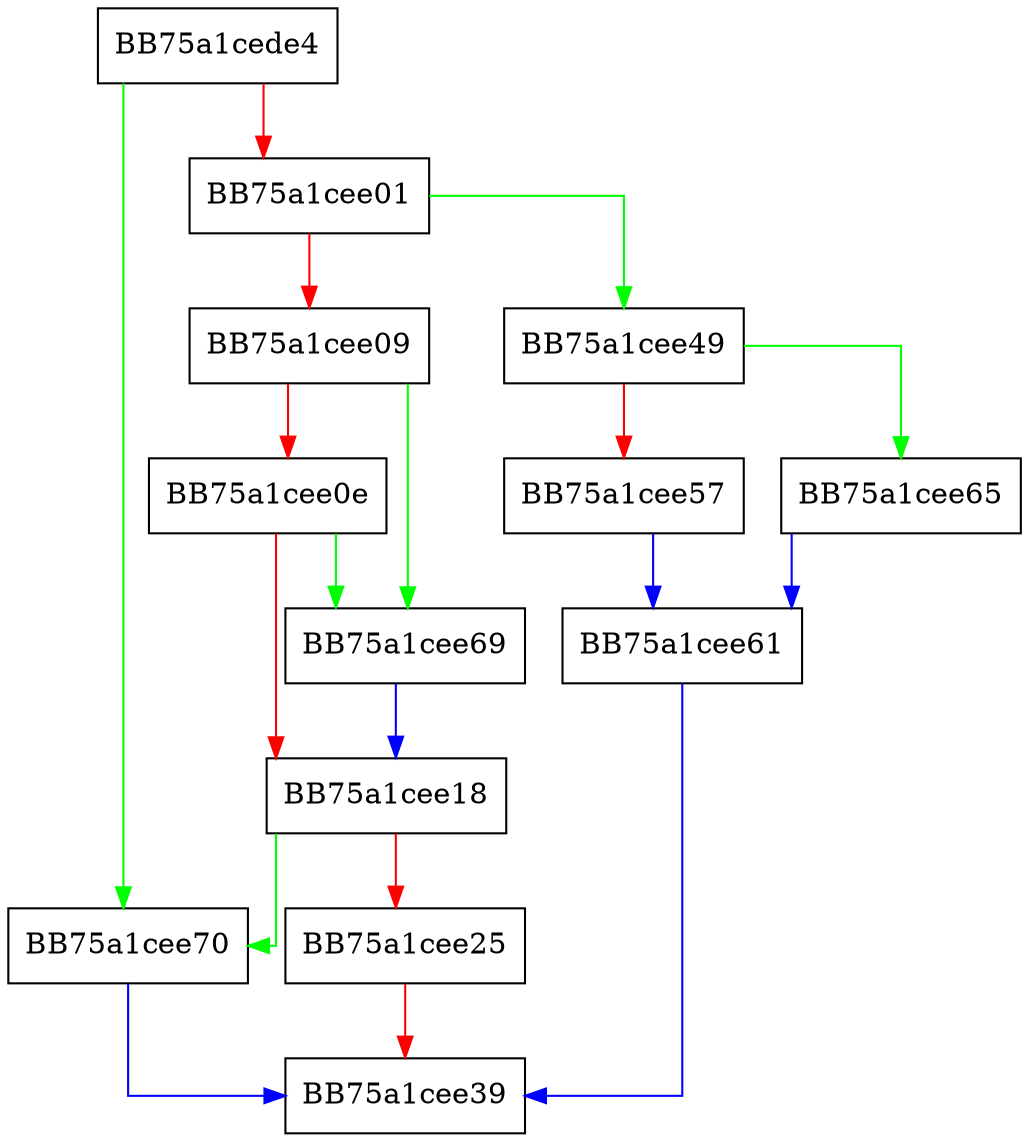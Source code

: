 digraph getByte {
  node [shape="box"];
  graph [splines=ortho];
  BB75a1cede4 -> BB75a1cee70 [color="green"];
  BB75a1cede4 -> BB75a1cee01 [color="red"];
  BB75a1cee01 -> BB75a1cee49 [color="green"];
  BB75a1cee01 -> BB75a1cee09 [color="red"];
  BB75a1cee09 -> BB75a1cee69 [color="green"];
  BB75a1cee09 -> BB75a1cee0e [color="red"];
  BB75a1cee0e -> BB75a1cee69 [color="green"];
  BB75a1cee0e -> BB75a1cee18 [color="red"];
  BB75a1cee18 -> BB75a1cee70 [color="green"];
  BB75a1cee18 -> BB75a1cee25 [color="red"];
  BB75a1cee25 -> BB75a1cee39 [color="red"];
  BB75a1cee49 -> BB75a1cee65 [color="green"];
  BB75a1cee49 -> BB75a1cee57 [color="red"];
  BB75a1cee57 -> BB75a1cee61 [color="blue"];
  BB75a1cee61 -> BB75a1cee39 [color="blue"];
  BB75a1cee65 -> BB75a1cee61 [color="blue"];
  BB75a1cee69 -> BB75a1cee18 [color="blue"];
  BB75a1cee70 -> BB75a1cee39 [color="blue"];
}